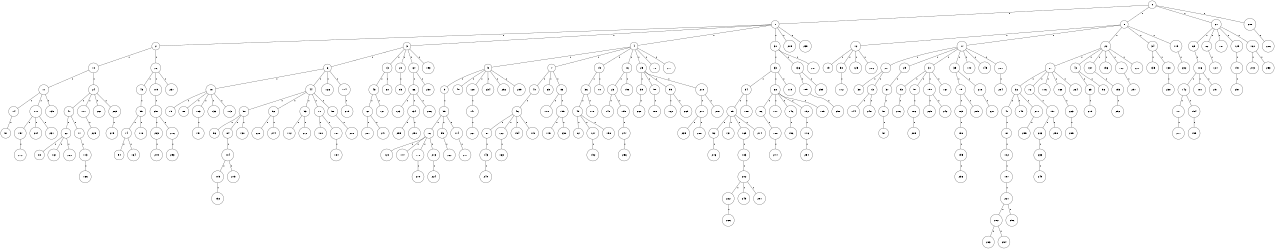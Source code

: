 graph G {
size="8.5,11;"
ratio = "expand;"
fixedsize="true;"
overlap="scale;"
node[shape=circle,width=.12,hight=.12,fontsize=12]
edge[fontsize=12]

0[label=" 0" color=black, pos="0.073850966,0.66869473!"];
1[label=" 1" color=black, pos="1.7360071,2.9352621!"];
2[label=" 2" color=black, pos="1.9132175,2.6631144!"];
3[label=" 3" color=black, pos="0.88746039,0.93124194!"];
4[label=" 4" color=black, pos="1.6173704,2.5860295!"];
5[label=" 5" color=black, pos="2.9014212,1.5348584!"];
6[label=" 6" color=black, pos="0.081256826,0.23847074!"];
7[label=" 7" color=black, pos="1.059173,2.5801517!"];
8[label=" 8" color=black, pos="0.65685732,0.33558293!"];
9[label=" 9" color=black, pos="0.57053003,2.9691713!"];
10[label=" 10" color=black, pos="2.9582058,1.5732385!"];
11[label=" 11" color=black, pos="1.9010906,1.2635482!"];
12[label=" 12" color=black, pos="1.8541499,0.62100328!"];
13[label=" 13" color=black, pos="2.2172395,0.063878228!"];
14[label=" 14" color=black, pos="0.53316881,2.5870412!"];
15[label=" 15" color=black, pos="0.82207756,2.7253658!"];
16[label=" 16" color=black, pos="2.4160394,2.8717993!"];
17[label=" 17" color=black, pos="2.3317938,2.4703169!"];
18[label=" 18" color=black, pos="2.4732563,2.1356658!"];
19[label=" 19" color=black, pos="1.5480358,0.89280801!"];
20[label=" 20" color=black, pos="1.2487917,2.1577568!"];
21[label=" 21" color=black, pos="0.66967296,1.7645275!"];
22[label=" 22" color=black, pos="1.523984,1.7951836!"];
23[label=" 23" color=black, pos="0.51876166,2.8249964!"];
24[label=" 24" color=black, pos="0.58149809,2.9213705!"];
25[label=" 25" color=black, pos="0.53776629,1.2032915!"];
26[label=" 26" color=black, pos="1.4352428,2.3853696!"];
27[label=" 27" color=black, pos="2.7381712,2.3854642!"];
28[label=" 28" color=black, pos="1.7919889,2.452994!"];
29[label=" 29" color=black, pos="0.76485594,1.6645036!"];
30[label=" 30" color=black, pos="1.5690902,1.6349014!"];
31[label=" 31" color=black, pos="0.98023659,0.022652952!"];
32[label=" 32" color=black, pos="1.1566935,1.4750266!"];
33[label=" 33" color=black, pos="0.33571083,2.7054824!"];
34[label=" 34" color=black, pos="1.0172753,1.7542321!"];
35[label=" 35" color=black, pos="1.3690296,1.7424094!"];
36[label=" 36" color=black, pos="2.6829173,0.62268035!"];
37[label=" 37" color=black, pos="1.4129249,1.7366131!"];
38[label=" 38" color=black, pos="1.7468712,0.069867084!"];
39[label=" 39" color=black, pos="2.8314123,2.2888425!"];
40[label=" 40" color=black, pos="1.0365435,1.6825656!"];
41[label=" 41" color=black, pos="2.442187,1.1432079!"];
42[label=" 42" color=black, pos="2.4789,0.21490878!"];
43[label=" 43" color=black, pos="2.0371364,1.0089481!"];
44[label=" 44" color=black, pos="0.15272157,2.1678269!"];
45[label=" 45" color=black, pos="0.91881238,2.5476617!"];
46[label=" 46" color=black, pos="2.2759545,1.3927913!"];
47[label=" 47" color=black, pos="1.7100488,0.095472718!"];
48[label=" 48" color=black, pos="0.44550283,0.11884659!"];
49[label=" 49" color=black, pos="1.1660863,0.34715217!"];
50[label=" 50" color=black, pos="0.15949451,0.49291585!"];
51[label=" 51" color=black, pos="0.51937911,0.91668452!"];
52[label=" 52" color=black, pos="2.1334923,1.2377472!"];
53[label=" 53" color=black, pos="2.9889514,0.71798827!"];
54[label=" 54" color=black, pos="2.4029377,2.3722728!"];
55[label=" 55" color=black, pos="0.79241343,2.8595788!"];
56[label=" 56" color=black, pos="2.2457838,1.1256061!"];
57[label=" 57" color=black, pos="1.2404799,0.056856426!"];
58[label=" 58" color=black, pos="0.034819268,0.59660524!"];
59[label=" 59" color=black, pos="2.0516362,0.22629906!"];
60[label=" 60" color=black, pos="1.5978011,2.2374332!"];
61[label=" 61" color=black, pos="1.2494552,2.8516585!"];
62[label=" 62" color=black, pos="1.0662011,2.7653793!"];
63[label=" 63" color=black, pos="2.6916768,2.0965308!"];
64[label=" 64" color=black, pos="0.60338349,0.34933081!"];
65[label=" 65" color=black, pos="0.69489522,1.2438377!"];
66[label=" 66" color=black, pos="1.9559595,0.28391287!"];
67[label=" 67" color=black, pos="0.35373271,0.19272422!"];
68[label=" 68" color=black, pos="1.9742582,1.5382864!"];
69[label=" 69" color=black, pos="0.3855789,2.8761062!"];
70[label=" 70" color=black, pos="0.61387613,1.3103945!"];
71[label=" 71" color=black, pos="1.2664436,2.2430136!"];
72[label=" 72" color=black, pos="0.62906219,1.7136904!"];
73[label=" 73" color=black, pos="2.9985317,2.0536719!"];
74[label=" 74" color=black, pos="2.7979711,1.9620869!"];
75[label=" 75" color=black, pos="0.84779669,2.1032377!"];
76[label=" 76" color=black, pos="0.58496853,2.0457682!"];
77[label=" 77" color=black, pos="2.0314689,1.4223274!"];
78[label=" 78" color=black, pos="1.5633599,0.95089799!"];
79[label=" 79" color=black, pos="2.1396472,2.6996306!"];
80[label=" 80" color=black, pos="1.786256,2.0926668!"];
81[label=" 81" color=black, pos="2.3708492,1.7392789!"];
82[label=" 82" color=black, pos="0.48392347,2.3205241!"];
83[label=" 83" color=black, pos="2.8561769,0.15377504!"];
84[label=" 84" color=black, pos="1.0652859,0.41169288!"];
85[label=" 85" color=black, pos="2.1214177,1.7420998!"];
86[label=" 86" color=black, pos="1.5667422,1.5145811!"];
87[label=" 87" color=black, pos="0.88690941,2.4750988!"];
88[label=" 88" color=black, pos="1.6275327,0.45795317!"];
89[label=" 89" color=black, pos="2.7141044,0.16720228!"];
90[label=" 90" color=black, pos="1.8985979,1.529748!"];
91[label=" 91" color=black, pos="2.9114882,2.1959202!"];
92[label=" 92" color=black, pos="2.8830663,2.0735288!"];
93[label=" 93" color=black, pos="1.4416334,1.6892615!"];
94[label=" 94" color=black, pos="0.50862641,2.7147651!"];
95[label=" 95" color=black, pos="2.4180542,0.068701269!"];
96[label=" 96" color=black, pos="1.7576296,2.0439689!"];
97[label=" 97" color=black, pos="0.72388652,1.6697618!"];
98[label=" 98" color=black, pos="0.69889764,0.37725918!"];
99[label=" 99" color=black, pos="2.8830328,1.5871599!"];
100[label=" 100" color=black, pos="0.1807925,1.7705831!"];
101[label=" 101" color=black, pos="2.4763174,0.63080153!"];
102[label=" 102" color=black, pos="0.66368712,1.3804796!"];
103[label=" 103" color=black, pos="0.53543054,1.1273283!"];
104[label=" 104" color=black, pos="2.9758353,0.76479409!"];
105[label=" 105" color=black, pos="0.38246852,2.3222062!"];
106[label=" 106" color=black, pos="0.63406566,2.691752!"];
107[label=" 107" color=black, pos="1.2726448,0.28319759!"];
108[label=" 108" color=black, pos="0.93960067,2.0758632!"];
109[label=" 109" color=black, pos="2.5136252,1.4008618!"];
110[label=" 110" color=black, pos="0.052231318,0.25905369!"];
111[label=" 111" color=black, pos="1.2305222,1.880722!"];
112[label=" 112" color=black, pos="2.5576793,0.9060793!"];
113[label=" 113" color=black, pos="2.080072,1.021514!"];
114[label=" 114" color=black, pos="2.9277509,2.2312361!"];
115[label=" 115" color=black, pos="0.99217798,0.65383291!"];
116[label=" 116" color=black, pos="2.5682143,1.3476967!"];
117[label=" 117" color=black, pos="0.4363608,0.25915186!"];
118[label=" 118" color=black, pos="2.5298998,0.076253972!"];
119[label=" 119" color=black, pos="2.9045876,1.9667795!"];
120[label=" 120" color=black, pos="0.60249204,0.40241478!"];
121[label=" 121" color=black, pos="2.1011443,2.3967016!"];
122[label=" 122" color=black, pos="1.1371948,1.2292908!"];
123[label=" 123" color=black, pos="0.14237138,2.0611515!"];
124[label=" 124" color=black, pos="2.6128198,2.7924252!"];
125[label=" 125" color=black, pos="1.1574066,2.5377727!"];
126[label=" 126" color=black, pos="1.5697827,1.4477284!"];
127[label=" 127" color=black, pos="2.5710027,2.9366372!"];
128[label=" 128" color=black, pos="0.28736675,1.8560587!"];
129[label=" 129" color=black, pos="2.7629808,0.41740626!"];
130[label=" 130" color=black, pos="1.880698,0.029548414!"];
131[label=" 131" color=black, pos="2.5298208,2.7336551!"];
132[label=" 132" color=black, pos="2.499548,2.1918213!"];
133[label=" 133" color=black, pos="0.57765744,2.344261!"];
134[label=" 134" color=black, pos="2.3436207,1.6218103!"];
135[label=" 135" color=black, pos="1.2064973,2.0881181!"];
136[label=" 136" color=black, pos="0.89749945,0.88237515!"];
137[label=" 137" color=black, pos="2.1969371,2.5606558!"];
138[label=" 138" color=black, pos="0.94647848,2.1007045!"];
139[label=" 139" color=black, pos="2.6809041,2.61894!"];
140[label=" 140" color=black, pos="2.3604399,0.83740668!"];
141[label=" 141" color=black, pos="1.5403553,0.08553747!"];
142[label=" 142" color=black, pos="0.97365705,0.79859939!"];
143[label=" 143" color=black, pos="0.2657953,0.67401844!"];
144[label=" 144" color=black, pos="1.8308943,2.8237749!"];
145[label=" 145" color=black, pos="2.856175,0.10546654!"];
146[label=" 146" color=black, pos="1.9746349,0.27895278!"];
147[label=" 147" color=black, pos="1.0405306,1.8359911!"];
148[label=" 148" color=black, pos="1.708654,2.339068!"];
149[label=" 149" color=black, pos="2.8550654,0.13298524!"];
150[label=" 150" color=black, pos="2.1319532,0.008876855!"];
151[label=" 151" color=black, pos="0.81830213,2.5610433!"];
152[label=" 152" color=black, pos="1.2392889,2.6770279!"];
153[label=" 153" color=black, pos="0.76924895,1.8981174!"];
154[label=" 154" color=black, pos="0.98866543,1.3994229!"];
155[label=" 155" color=black, pos="2.0749629,0.43016665!"];
156[label=" 156" color=black, pos="1.9088118,0.032626129!"];
157[label=" 157" color=black, pos="1.19384,1.5925997!"];
158[label=" 158" color=black, pos="2.097196,2.7235418!"];
159[label=" 159" color=black, pos="0.28437189,0.56469457!"];
160[label=" 160" color=black, pos="2.6694033,0.61912466!"];
161[label=" 161" color=black, pos="2.0242168,0.18253614!"];
162[label=" 162" color=black, pos="1.6943122,1.0420783!"];
163[label=" 163" color=black, pos="0.81737308,1.5528919!"];
164[label=" 164" color=black, pos="0.24147958,0.49006214!"];
165[label=" 165" color=black, pos="1.7511294,2.7611129!"];
166[label=" 166" color=black, pos="2.6841385,1.7638236!"];
167[label=" 167" color=black, pos="0.76923976,2.4921711!"];
168[label=" 168" color=black, pos="0.57024055,0.87729531!"];
169[label=" 169" color=black, pos="0.62853783,0.60733962!"];
170[label=" 170" color=black, pos="2.6417905,0.092125042!"];
171[label=" 171" color=black, pos="2.1216629,0.18534847!"];
172[label=" 172" color=black, pos="2.230535,1.7984621!"];
173[label=" 173" color=black, pos="1.7580725,2.8299899!"];
174[label=" 174" color=black, pos="2.0442297,0.41072133!"];
175[label=" 175" color=black, pos="1.9223316,2.2521125!"];
176[label=" 176" color=black, pos="2.0141883,1.0870295!"];
177[label=" 177" color=black, pos="2.1892392,1.9655761!"];
178[label=" 178" color=black, pos="2.343787,0.29019333!"];
179[label=" 179" color=black, pos="0.70271813,1.8285924!"];
180[label=" 180" color=black, pos="0.15095242,1.9149176!"];
181[label=" 181" color=black, pos="2.1866296,0.35123588!"];
182[label=" 182" color=black, pos="0.33872094,2.0443287!"];
183[label=" 183" color=black, pos="2.6648497,1.7536246!"];
184[label=" 184" color=black, pos="0.42584898,1.3217641!"];
185[label=" 185" color=black, pos="0.5350232,2.446118!"];
186[label=" 186" color=black, pos="0.3450414,1.3442602!"];
187[label=" 187" color=black, pos="0.21185311,2.9810127!"];
188[label=" 188" color=black, pos="0.7999072,2.2718304!"];
189[label=" 189" color=black, pos="0.6408378,0.21739601!"];
190[label=" 190" color=black, pos="1.3850235,2.2406112!"];
191[label=" 191" color=black, pos="0.55816587,2.7289112!"];
192[label=" 192" color=black, pos="0.83488996,2.5991031!"];
193[label=" 193" color=black, pos="0.33801557,0.24872341!"];
194[label=" 194" color=black, pos="0.78153235,2.7308165!"];
195[label=" 195" color=black, pos="2.7658362,1.356191!"];
196[label=" 196" color=black, pos="0.60775952,2.5522802!"];
197[label=" 197" color=black, pos="1.2510878,1.2281561!"];
198[label=" 198" color=black, pos="2.0314009,2.6859845!"];
199[label=" 199" color=black, pos="2.4630032,2.5735816!"];
200[label=" 200" color=black, pos="2.4655711,0.6678063!"];
201[label=" 201" color=black, pos="0.21790575,2.4866436!"];
202[label=" 202" color=black, pos="0.50951331,0.99282357!"];
203[label=" 203" color=black, pos="2.9292894,1.841093!"];
204[label=" 204" color=black, pos="1.977036,0.7856462!"];
205[label=" 205" color=black, pos="2.1630494,2.8642351!"];
206[label=" 206" color=black, pos="2.4825696,1.7840171!"];
207[label=" 207" color=black, pos="1.9651154,2.2434659!"];
208[label=" 208" color=black, pos="2.5302835,2.2342731!"];
209[label=" 209" color=black, pos="1.8278019,1.7476273!"];
210[label=" 210" color=black, pos="0.93837687,2.6126647!"];
211[label=" 211" color=black, pos="1.0894655,2.4047151!"];
212[label=" 212" color=black, pos="0.84713093,2.2946253!"];
213[label=" 213" color=black, pos="1.2041636,1.2046307!"];
214[label=" 214" color=black, pos="2.70908,0.63230584!"];
215[label=" 215" color=black, pos="2.3462467,2.1048818!"];
216[label=" 216" color=black, pos="1.7870438,1.6247194!"];
217[label=" 217" color=black, pos="0.060071564,0.95216084!"];
218[label=" 218" color=black, pos="2.1127976,0.86611466!"];
219[label=" 219" color=black, pos="0.018583268,1.2687646!"];
220[label=" 220" color=black, pos="1.4611911,2.8758946!"];
221[label=" 221" color=black, pos="2.7222502,0.35208772!"];
222[label=" 222" color=black, pos="2.0691732,1.1055255!"];
223[label=" 223" color=black, pos="0.86016524,2.29195!"];
224[label=" 224" color=black, pos="0.54956209,2.2620548!"];
225[label=" 225" color=black, pos="2.2890161,1.6080821!"];
226[label=" 226" color=black, pos="2.7790412,0.60407682!"];
227[label=" 227" color=black, pos="0.7450265,0.66333862!"];
228[label=" 228" color=black, pos="1.4362313,2.8715722!"];
229[label=" 229" color=black, pos="2.6197585,0.58981168!"];
230[label=" 230" color=black, pos="1.2080534,2.1043515!"];
231[label=" 231" color=black, pos="0.90574443,1.7154278!"];
232[label=" 232" color=black, pos="0.31297078,0.064940166!"];
233[label=" 233" color=black, pos="2.1916981,2.0038006!"];
234[label=" 234" color=black, pos="0.14721899,1.7683637!"];
235[label=" 235" color=black, pos="1.4807188,0.098463049!"];
236[label=" 236" color=black, pos="1.9709355,0.075431591!"];
237[label=" 237" color=black, pos="0.19369509,0.27962563!"];
238[label=" 238" color=black, pos="0.36058046,2.4699672!"];
239[label=" 239" color=black, pos="2.7802785,0.7216314!"];
240[label=" 240" color=black, pos="1.1628775,1.6952362!"];
241[label=" 241" color=black, pos="0.45959381,0.32531487!"];
242[label=" 242" color=black, pos="0.30691413,0.4990583!"];
243[label=" 243" color=black, pos="1.5253809,1.704583!"];
244[label=" 244" color=black, pos="2.5675566,2.0870104!"];
245[label=" 245" color=black, pos="1.4452579,2.1630002!"];
246[label=" 246" color=black, pos="0.75061316,0.072163229!"];
247[label=" 247" color=black, pos="2.8183623,0.62414099!"];
248[label=" 248" color=black, pos="2.5803662,1.3358154!"];
249[label=" 249" color=black, pos="1.0184139,1.6467728!"];
250[label=" 250" color=black, pos="2.7548088,1.112961!"];
251[label=" 251" color=black, pos="1.7433525,0.77650618!"];
252[label=" 252" color=black, pos="0.59755861,2.0721607!"];
253[label=" 253" color=black, pos="1.2301527,1.8486549!"];
254[label=" 254" color=black, pos="1.8681282,2.5116575!"];
255[label=" 255" color=black, pos="1.7146127,1.6677303!"];
256[label=" 256" color=black, pos="1.4551757,0.3349389!"];
257[label=" 257" color=black, pos="2.664676,2.7989176!"];
258[label=" 258" color=black, pos="1.1275428,0.69967454!"];
259[label=" 259" color=black, pos="2.7294225,2.1818043!"];
260[label=" 260" color=black, pos="2.3396973,2.3697977!"];
261[label=" 261" color=black, pos="1.4891258,0.55061583!"];
262[label=" 262" color=black, pos="0.13927059,1.0437446!"];
263[label=" 263" color=black, pos="1.1980718,2.1488622!"];
264[label=" 264" color=black, pos="1.7150206,0.12683703!"];
265[label=" 265" color=black, pos="2.4655128,0.79918137!"];
266[label=" 266" color=black, pos="1.8376332,0.46395091!"];
267[label=" 267" color=black, pos="0.97503664,1.8940369!"];
268[label=" 268" color=black, pos="2.8997202,1.884584!"];
269[label=" 269" color=black, pos="1.482287,0.74610005!"];
270[label=" 270" color=black, pos="2.4974731,2.4754409!"];
271[label=" 271" color=black, pos="1.5013195,2.3487924!"];
272[label=" 272" color=black, pos="0.10810417,1.5960367!"];
273[label=" 273" color=black, pos="0.40138408,0.16667259!"];
274[label=" 274" color=black, pos="1.894074,0.80607294!"];
275[label=" 275" color=black, pos="2.2763787,0.18384458!"];
276[label=" 276" color=black, pos="1.9639443,0.56494493!"];
277[label=" 277" color=black, pos="1.5036283,1.0677889!"];
278[label=" 278" color=black, pos="1.1008896,0.69664644!"];
279[label=" 279" color=black, pos="1.1675329,0.81854924!"];
280[label=" 280" color=black, pos="0.52106836,2.849254!"];
281[label=" 281" color=black, pos="2.809804,0.16146968!"];
282[label=" 282" color=black, pos="1.6465501,0.57298858!"];
283[label=" 283" color=black, pos="0.66765241,1.0990278!"];
284[label=" 284" color=black, pos="0.82526171,2.077828!"];
285[label=" 285" color=black, pos="0.97501769,1.3299915!"];
286[label=" 286" color=black, pos="0.68884677,2.6781164!"];
287[label=" 287" color=black, pos="2.0720769,0.13201676!"];
288[label=" 288" color=black, pos="2.9112516,1.5155976!"];
289[label=" 289" color=black, pos="0.99719744,0.42493354!"];
290[label=" 290" color=black, pos="0.64460993,2.5666764!"];
291[label=" 291" color=black, pos="0.75475527,2.9438591!"];
292[label=" 292" color=black, pos="0.3296769,1.908907!"];
293[label=" 293" color=black, pos="0.16730404,0.38060188!"];
294[label=" 294" color=black, pos="2.2655365,2.7125305!"];
295[label=" 295" color=black, pos="1.5553839,2.9307586!"];
296[label=" 296" color=black, pos="0.82581805,1.1876911!"];
297[label=" 297" color=black, pos="1.1234235,1.4667631!"];
298[label=" 298" color=black, pos="2.6105467,0.080295814!"];
299[label=" 299" color=black, pos="0.69914369,2.945319!"];
0--1[label="1"]
0--8[label="1"]
0--21[label="1"]
0--208[label="1"]
1--2[label="1"]
1--3[label="1"]
1--4[label="1"]
1--30[label="1"]
1--205[label="1"]
1--239[label="1"]
2--10[label="1"]
2--26[label="1"]
3--6[label="1"]
3--13[label="1"]
3--20[label="1"]
3--64[label="1"]
3--193[label="1"]
4--5[label="1"]
4--7[label="1"]
4--15[label="1"]
4--16[label="1"]
4--25[label="1"]
4--78[label="1"]
4--271[label="1"]
5--9[label="1"]
5--48[label="1"]
5--128[label="1"]
5--234[label="1"]
5--252[label="1"]
5--299[label="1"]
6--18[label="1"]
6--44[label="1"]
6--126[label="1"]
6--174[label="1"]
7--40[label="1"]
7--65[label="1"]
7--83[label="1"]
8--12[label="1"]
8--17[label="1"]
8--22[label="1"]
8--34[label="1"]
8--115[label="1"]
9--59[label="1"]
10--11[label="1"]
10--24[label="1"]
11--14[label="1"]
11--111[label="1"]
11--139[label="1"]
12--19[label="1"]
12--58[label="1"]
12--125[label="1"]
12--286[label="1"]
13--43[label="1"]
13--60[label="1"]
14--91[label="1"]
15--36[label="1"]
15--70[label="1"]
16--23[label="1"]
16--198[label="1"]
17--28[label="1"]
17--29[label="1"]
17--31[label="1"]
17--35[label="1"]
17--140[label="1"]
17--145[label="1"]
17--280[label="1"]
18--75[label="1"]
18--88[label="1"]
18--103[label="1"]
18--133[label="1"]
18--173[label="1"]
20--85[label="1"]
21--69[label="1"]
21--82[label="1"]
21--101[label="1"]
21--129[label="1"]
21--160[label="1"]
22--27[label="1"]
22--42[label="1"]
22--137[label="1"]
22--156[label="1"]
22--182[label="1"]
22--220[label="1"]
23--148[label="1"]
23--155[label="1"]
24--47[label="1"]
24--177[label="1"]
24--261[label="1"]
24--269[label="1"]
25--39[label="1"]
25--90[label="1"]
25--99[label="1"]
25--210[label="1"]
26--45[label="1"]
26--109[label="1"]
26--237[label="1"]
27--32[label="1"]
27--72[label="1"]
27--116[label="1"]
27--168[label="1"]
27--264[label="1"]
28--38[label="1"]
28--73[label="1"]
29--37[label="1"]
30--33[label="1"]
30--136[label="1"]
30--287[label="1"]
31--93[label="1"]
31--97[label="1"]
31--150[label="1"]
31--167[label="1"]
32--41[label="1"]
32--149[label="1"]
32--211[label="1"]
33--54[label="1"]
33--68[label="1"]
33--119[label="1"]
34--135[label="1"]
34--138[label="1"]
35--79[label="1"]
35--218[label="1"]
36--49[label="1"]
36--170[label="1"]
37--51[label="1"]
39--260[label="1"]
40--46[label="1"]
41--81[label="1"]
42--63[label="1"]
42--96[label="1"]
43--61[label="1"]
43--121[label="1"]
44--50[label="1"]
44--52[label="1"]
44--53[label="1"]
44--71[label="1"]
44--98[label="1"]
45--55[label="1"]
46--87[label="1"]
46--122[label="1"]
46--154[label="1"]
46--179[label="1"]
47--62[label="1"]
47--77[label="1"]
49--67[label="1"]
49--127[label="1"]
49--158[label="1"]
50--56[label="1"]
50--84[label="1"]
50--130[label="1"]
51--57[label="1"]
52--228[label="1"]
52--244[label="1"]
53--112[label="1"]
53--212[label="1"]
54--89[label="1"]
54--188[label="1"]
55--74[label="1"]
55--118[label="1"]
58--172[label="1"]
59--76[label="1"]
59--95[label="1"]
59--114[label="1"]
61--207[label="1"]
61--241[label="1"]
62--80[label="1"]
62--161[label="1"]
62--268[label="1"]
63--219[label="1"]
64--66[label="1"]
64--250[label="1"]
66--123[label="1"]
66--134[label="1"]
66--206[label="1"]
68--86[label="1"]
68--117[label="1"]
68--146[label="1"]
68--152[label="1"]
68--189[label="1"]
69--106[label="1"]
71--100[label="1"]
71--107[label="1"]
72--197[label="1"]
73--144[label="1"]
73--248[label="1"]
74--94[label="1"]
74--164[label="1"]
76--120[label="1"]
76--147[label="1"]
76--178[label="1"]
76--213[label="1"]
77--113[label="1"]
79--165[label="1"]
79--209[label="1"]
81--102[label="1"]
82--124[label="1"]
83--110[label="1"]
83--159[label="1"]
84--104[label="1"]
86--108[label="1"]
87--143[label="1"]
89--92[label="1"]
89--131[label="1"]
89--169[label="1"]
89--214[label="1"]
90--180[label="1"]
92--246[label="1"]
93--216[label="1"]
95--262[label="1"]
97--186[label="1"]
98--200[label="1"]
99--162[label="1"]
99--265[label="1"]
102--187[label="1"]
103--151[label="1"]
104--105[label="1"]
104--273[label="1"]
105--132[label="1"]
106--142[label="1"]
106--181[label="1"]
106--291[label="1"]
107--184[label="1"]
108--274[label="1"]
109--251[label="1"]
111--157[label="1"]
111--204[label="1"]
111--231[label="1"]
113--166[label="1"]
114--201[label="1"]
115--232[label="1"]
122--163[label="1"]
127--192[label="1"]
128--141[label="1"]
129--191[label="1"]
134--255[label="1"]
134--290[label="1"]
136--185[label="1"]
136--259[label="1"]
137--153[label="1"]
138--238[label="1"]
141--267[label="1"]
142--171[label="1"]
142--194[label="1"]
143--240[label="1"]
146--196[label="1"]
150--229[label="1"]
150--242[label="1"]
152--176[label="1"]
153--292[label="1"]
155--247[label="1"]
157--272[label="1"]
159--175[label="1"]
159--230[label="1"]
160--243[label="1"]
160--253[label="1"]
165--190[label="1"]
168--223[label="1"]
169--183[label="1"]
171--277[label="1"]
174--215[label="1"]
176--254[label="1"]
177--225[label="1"]
178--270[label="1"]
182--297[label="1"]
183--202[label="1"]
185--258[label="1"]
186--289[label="1"]
187--221[label="1"]
190--195[label="1"]
191--257[label="1"]
194--199[label="1"]
195--236[label="1"]
197--203[label="1"]
197--298[label="1"]
202--222[label="1"]
202--245[label="1"]
202--281[label="1"]
203--233[label="1"]
208--226[label="1"]
210--217[label="1"]
210--278[label="1"]
211--295[label="1"]
213--224[label="1"]
217--235[label="1"]
217--288[label="1"]
218--227[label="1"]
221--282[label="1"]
221--296[label="1"]
222--266[label="1"]
223--285[label="1"]
233--249[label="1"]
247--256[label="1"]
251--263[label="1"]
251--276[label="1"]
263--279[label="1"]
269--275[label="1"]
276--293[label="1"]
280--284[label="1"]
282--283[label="1"]
282--294[label="1"]

}

